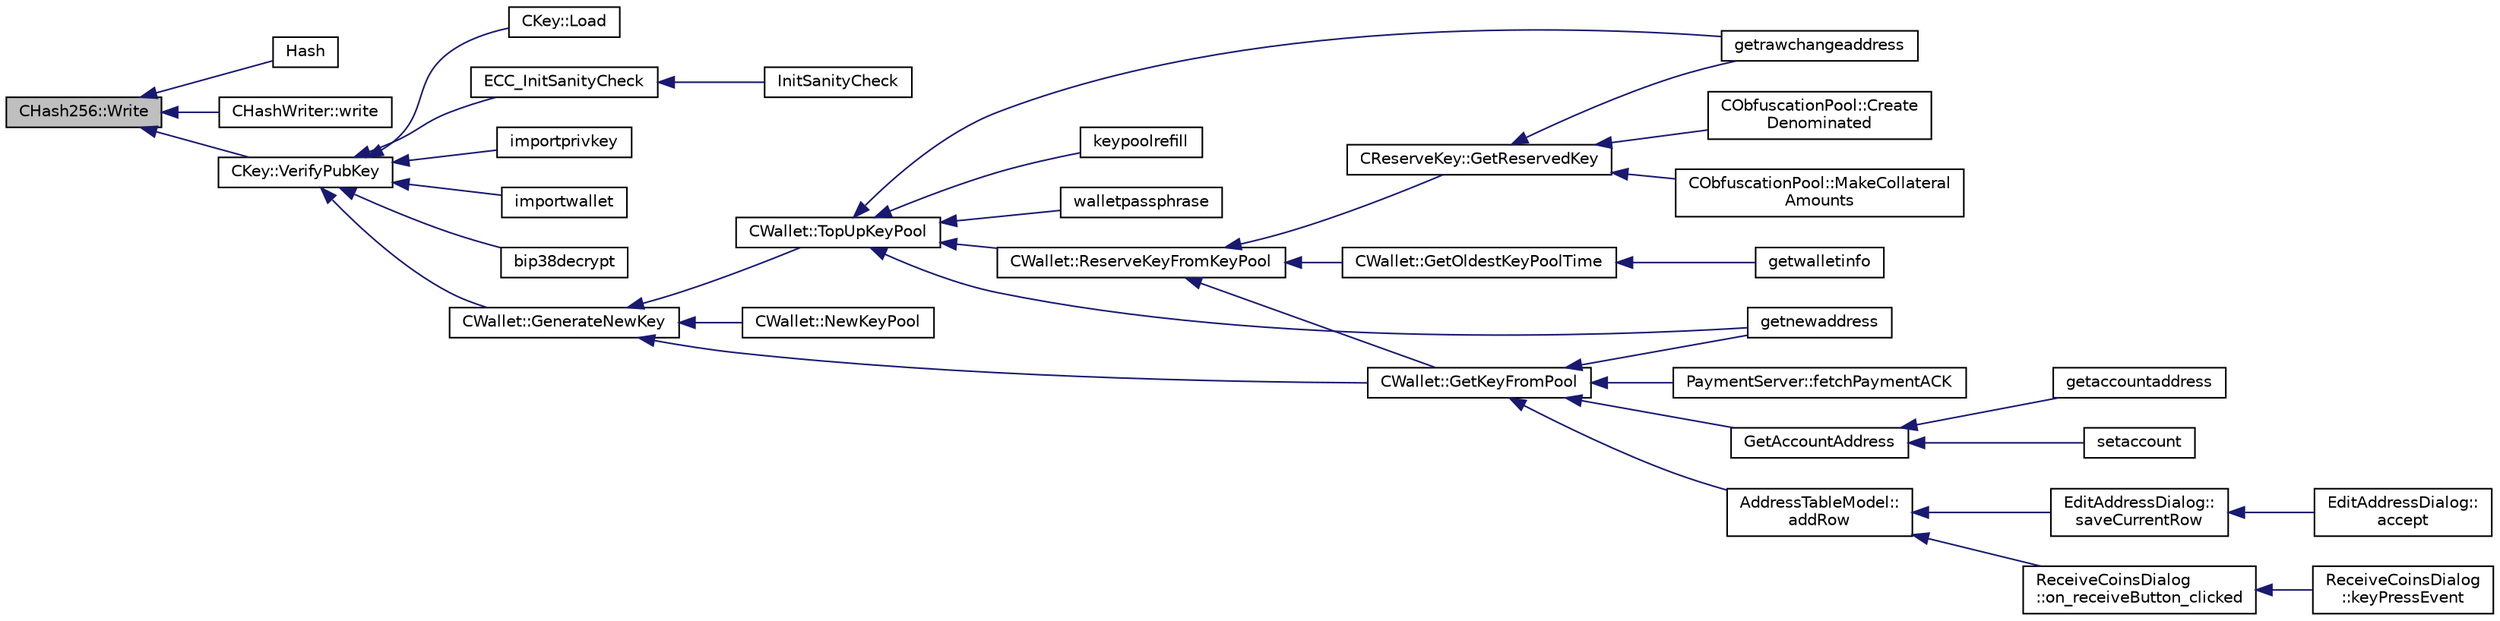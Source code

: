 digraph "CHash256::Write"
{
  edge [fontname="Helvetica",fontsize="10",labelfontname="Helvetica",labelfontsize="10"];
  node [fontname="Helvetica",fontsize="10",shape=record];
  rankdir="LR";
  Node69 [label="CHash256::Write",height=0.2,width=0.4,color="black", fillcolor="grey75", style="filled", fontcolor="black"];
  Node69 -> Node70 [dir="back",color="midnightblue",fontsize="10",style="solid",fontname="Helvetica"];
  Node70 [label="Hash",height=0.2,width=0.4,color="black", fillcolor="white", style="filled",URL="$hash_8h.html#ab3f6c437460137530d86e09c2c102e99",tooltip="Compute the 256-bit hash of an object. "];
  Node69 -> Node71 [dir="back",color="midnightblue",fontsize="10",style="solid",fontname="Helvetica"];
  Node71 [label="CHashWriter::write",height=0.2,width=0.4,color="black", fillcolor="white", style="filled",URL="$class_c_hash_writer.html#a779360281eeeb4cc7485c8acae649bc9"];
  Node69 -> Node72 [dir="back",color="midnightblue",fontsize="10",style="solid",fontname="Helvetica"];
  Node72 [label="CKey::VerifyPubKey",height=0.2,width=0.4,color="black", fillcolor="white", style="filled",URL="$class_c_key.html#ac53425b8d0f89067bce781c485101b20",tooltip="Verify thoroughly whether a private key and a public key match. "];
  Node72 -> Node73 [dir="back",color="midnightblue",fontsize="10",style="solid",fontname="Helvetica"];
  Node73 [label="CKey::Load",height=0.2,width=0.4,color="black", fillcolor="white", style="filled",URL="$class_c_key.html#a141751588f8bfe5f1b6fc27f4e64b63f",tooltip="Load private key and check that public key matches. "];
  Node72 -> Node74 [dir="back",color="midnightblue",fontsize="10",style="solid",fontname="Helvetica"];
  Node74 [label="ECC_InitSanityCheck",height=0.2,width=0.4,color="black", fillcolor="white", style="filled",URL="$key_8h.html#a55cc40f04bf887c1000667caccb0684a",tooltip="Check that required EC support is available at runtime. "];
  Node74 -> Node75 [dir="back",color="midnightblue",fontsize="10",style="solid",fontname="Helvetica"];
  Node75 [label="InitSanityCheck",height=0.2,width=0.4,color="black", fillcolor="white", style="filled",URL="$init_8cpp.html#a878797b40fb8eb0d7f330a41d7742d11",tooltip="Sanity checks Ensure that DIVI is running in a usable environment with all necessary library support..."];
  Node72 -> Node76 [dir="back",color="midnightblue",fontsize="10",style="solid",fontname="Helvetica"];
  Node76 [label="importprivkey",height=0.2,width=0.4,color="black", fillcolor="white", style="filled",URL="$rpcdump_8cpp.html#a3a6fdb974fce01220a895393d444e981"];
  Node72 -> Node77 [dir="back",color="midnightblue",fontsize="10",style="solid",fontname="Helvetica"];
  Node77 [label="importwallet",height=0.2,width=0.4,color="black", fillcolor="white", style="filled",URL="$rpcdump_8cpp.html#a2566d5c9dd1938b74e70398cdb3ac5c1"];
  Node72 -> Node78 [dir="back",color="midnightblue",fontsize="10",style="solid",fontname="Helvetica"];
  Node78 [label="bip38decrypt",height=0.2,width=0.4,color="black", fillcolor="white", style="filled",URL="$rpcdump_8cpp.html#a64a0e2e87f6d741efd662ac94080159d"];
  Node72 -> Node79 [dir="back",color="midnightblue",fontsize="10",style="solid",fontname="Helvetica"];
  Node79 [label="CWallet::GenerateNewKey",height=0.2,width=0.4,color="black", fillcolor="white", style="filled",URL="$group__map_wallet.html#ga061fe7f54f80ec40f856b3e6365c2f4a"];
  Node79 -> Node80 [dir="back",color="midnightblue",fontsize="10",style="solid",fontname="Helvetica"];
  Node80 [label="CWallet::NewKeyPool",height=0.2,width=0.4,color="black", fillcolor="white", style="filled",URL="$group___actions.html#ga7353ba1e79fc4167fbfbe79b41698fa7",tooltip="Mark old keypool keys as used, and generate all new keys. "];
  Node79 -> Node81 [dir="back",color="midnightblue",fontsize="10",style="solid",fontname="Helvetica"];
  Node81 [label="CWallet::TopUpKeyPool",height=0.2,width=0.4,color="black", fillcolor="white", style="filled",URL="$group___actions.html#ga9730278506e0a4f1c65239b951525b55"];
  Node81 -> Node82 [dir="back",color="midnightblue",fontsize="10",style="solid",fontname="Helvetica"];
  Node82 [label="getnewaddress",height=0.2,width=0.4,color="black", fillcolor="white", style="filled",URL="$rpcwallet_8cpp.html#aead824d845d670fbd8f187ebd4f9a535"];
  Node81 -> Node83 [dir="back",color="midnightblue",fontsize="10",style="solid",fontname="Helvetica"];
  Node83 [label="getrawchangeaddress",height=0.2,width=0.4,color="black", fillcolor="white", style="filled",URL="$rpcwallet_8cpp.html#ae71809202b4dcc13d2034c5c72af34da"];
  Node81 -> Node84 [dir="back",color="midnightblue",fontsize="10",style="solid",fontname="Helvetica"];
  Node84 [label="keypoolrefill",height=0.2,width=0.4,color="black", fillcolor="white", style="filled",URL="$rpcwallet_8cpp.html#afe8615fcf2c8e5319166c2fa8c638e08"];
  Node81 -> Node85 [dir="back",color="midnightblue",fontsize="10",style="solid",fontname="Helvetica"];
  Node85 [label="walletpassphrase",height=0.2,width=0.4,color="black", fillcolor="white", style="filled",URL="$rpcwallet_8cpp.html#a733f7c70e7c18783935e6de9643c0086"];
  Node81 -> Node86 [dir="back",color="midnightblue",fontsize="10",style="solid",fontname="Helvetica"];
  Node86 [label="CWallet::ReserveKeyFromKeyPool",height=0.2,width=0.4,color="black", fillcolor="white", style="filled",URL="$group___actions.html#ga9921854840668a1856998f041177dd2b"];
  Node86 -> Node87 [dir="back",color="midnightblue",fontsize="10",style="solid",fontname="Helvetica"];
  Node87 [label="CWallet::GetKeyFromPool",height=0.2,width=0.4,color="black", fillcolor="white", style="filled",URL="$group___actions.html#ga18549ec5c472c003afc4794daeb9adfd"];
  Node87 -> Node88 [dir="back",color="midnightblue",fontsize="10",style="solid",fontname="Helvetica"];
  Node88 [label="AddressTableModel::\laddRow",height=0.2,width=0.4,color="black", fillcolor="white", style="filled",URL="$class_address_table_model.html#aa72edd2a093a6e9318639d69d3a23488"];
  Node88 -> Node89 [dir="back",color="midnightblue",fontsize="10",style="solid",fontname="Helvetica"];
  Node89 [label="EditAddressDialog::\lsaveCurrentRow",height=0.2,width=0.4,color="black", fillcolor="white", style="filled",URL="$class_edit_address_dialog.html#a8494a551799cd1f4c253e557424c206c"];
  Node89 -> Node90 [dir="back",color="midnightblue",fontsize="10",style="solid",fontname="Helvetica"];
  Node90 [label="EditAddressDialog::\laccept",height=0.2,width=0.4,color="black", fillcolor="white", style="filled",URL="$class_edit_address_dialog.html#ac52b71129806bccf6533d0e9441393b6"];
  Node88 -> Node91 [dir="back",color="midnightblue",fontsize="10",style="solid",fontname="Helvetica"];
  Node91 [label="ReceiveCoinsDialog\l::on_receiveButton_clicked",height=0.2,width=0.4,color="black", fillcolor="white", style="filled",URL="$class_receive_coins_dialog.html#a9db8de31f6889288cb22c061aa51e0cd"];
  Node91 -> Node92 [dir="back",color="midnightblue",fontsize="10",style="solid",fontname="Helvetica"];
  Node92 [label="ReceiveCoinsDialog\l::keyPressEvent",height=0.2,width=0.4,color="black", fillcolor="white", style="filled",URL="$class_receive_coins_dialog.html#abcf17b510c473bf3e94ef12f7f5cfc10"];
  Node87 -> Node93 [dir="back",color="midnightblue",fontsize="10",style="solid",fontname="Helvetica"];
  Node93 [label="PaymentServer::fetchPaymentACK",height=0.2,width=0.4,color="black", fillcolor="white", style="filled",URL="$class_payment_server.html#ab846f9e8778e5cc878b644133e8628f1"];
  Node87 -> Node82 [dir="back",color="midnightblue",fontsize="10",style="solid",fontname="Helvetica"];
  Node87 -> Node94 [dir="back",color="midnightblue",fontsize="10",style="solid",fontname="Helvetica"];
  Node94 [label="GetAccountAddress",height=0.2,width=0.4,color="black", fillcolor="white", style="filled",URL="$rpcwallet_8cpp.html#aa3d9baf7a6fc6c9f0a08ec861ca52f59"];
  Node94 -> Node95 [dir="back",color="midnightblue",fontsize="10",style="solid",fontname="Helvetica"];
  Node95 [label="getaccountaddress",height=0.2,width=0.4,color="black", fillcolor="white", style="filled",URL="$rpcwallet_8cpp.html#a92145bcb3cfb45eb47dca18f1c94c434"];
  Node94 -> Node96 [dir="back",color="midnightblue",fontsize="10",style="solid",fontname="Helvetica"];
  Node96 [label="setaccount",height=0.2,width=0.4,color="black", fillcolor="white", style="filled",URL="$rpcwallet_8cpp.html#a6bf0dc200554f841a4549a2e5087f699"];
  Node86 -> Node97 [dir="back",color="midnightblue",fontsize="10",style="solid",fontname="Helvetica"];
  Node97 [label="CWallet::GetOldestKeyPoolTime",height=0.2,width=0.4,color="black", fillcolor="white", style="filled",URL="$group___actions.html#ga2555a9442e58b3c5593fef21f1b39d2d"];
  Node97 -> Node98 [dir="back",color="midnightblue",fontsize="10",style="solid",fontname="Helvetica"];
  Node98 [label="getwalletinfo",height=0.2,width=0.4,color="black", fillcolor="white", style="filled",URL="$rpcwallet_8cpp.html#a9401fef738a283075915e0ea0086fae9"];
  Node86 -> Node99 [dir="back",color="midnightblue",fontsize="10",style="solid",fontname="Helvetica"];
  Node99 [label="CReserveKey::GetReservedKey",height=0.2,width=0.4,color="black", fillcolor="white", style="filled",URL="$group___actions.html#gad198d2d7a54d315c60805ba1cb0caf7c"];
  Node99 -> Node100 [dir="back",color="midnightblue",fontsize="10",style="solid",fontname="Helvetica"];
  Node100 [label="CObfuscationPool::MakeCollateral\lAmounts",height=0.2,width=0.4,color="black", fillcolor="white", style="filled",URL="$class_c_obfuscation_pool.html#a7496f4e868d633d45b9c92af0cc56ac5",tooltip="Split up large inputs or make fee sized inputs. "];
  Node99 -> Node101 [dir="back",color="midnightblue",fontsize="10",style="solid",fontname="Helvetica"];
  Node101 [label="CObfuscationPool::Create\lDenominated",height=0.2,width=0.4,color="black", fillcolor="white", style="filled",URL="$class_c_obfuscation_pool.html#a95e6023ca617da294132311b30179c55"];
  Node99 -> Node83 [dir="back",color="midnightblue",fontsize="10",style="solid",fontname="Helvetica"];
  Node79 -> Node87 [dir="back",color="midnightblue",fontsize="10",style="solid",fontname="Helvetica"];
}
